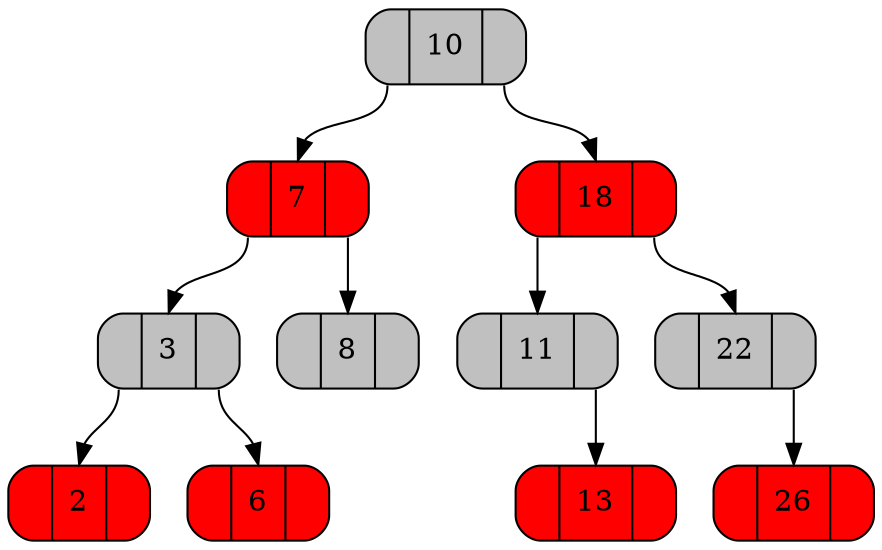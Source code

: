 digraph {
	node[shape=Mrecord]
	2 [label="<f0>|<f1>2|<f2>", style=filled, fillcolor=RED];
	3:f0 -> 2:f1
	3:f2 -> 6:f1
	3 [label="<f0>|<f1>3|<f2>", style=filled, fillcolor=grey];
	6 [label="<f0>|<f1>6|<f2>", style=filled, fillcolor=RED];
	7:f0 -> 3:f1
	7:f2 -> 8:f1
	7 [label="<f0>|<f1>7|<f2>", style=filled, fillcolor=RED];
	8 [label="<f0>|<f1>8|<f2>", style=filled, fillcolor=grey];
	10:f0 -> 7:f1
	10:f2 -> 18:f1
	10 [label="<f0>|<f1>10|<f2>", style=filled, fillcolor=grey];
	11:f2 -> 13:f1
	11 [label="<f0>|<f1>11|<f2>", style=filled, fillcolor=grey];
	13 [label="<f0>|<f1>13|<f2>", style=filled, fillcolor=RED];
	18:f0 -> 11:f1
	18:f2 -> 22:f1
	18 [label="<f0>|<f1>18|<f2>", style=filled, fillcolor=RED];
	22:f2 -> 26:f1
	22 [label="<f0>|<f1>22|<f2>", style=filled, fillcolor=grey];
	26 [label="<f0>|<f1>26|<f2>", style=filled, fillcolor=RED];
}
